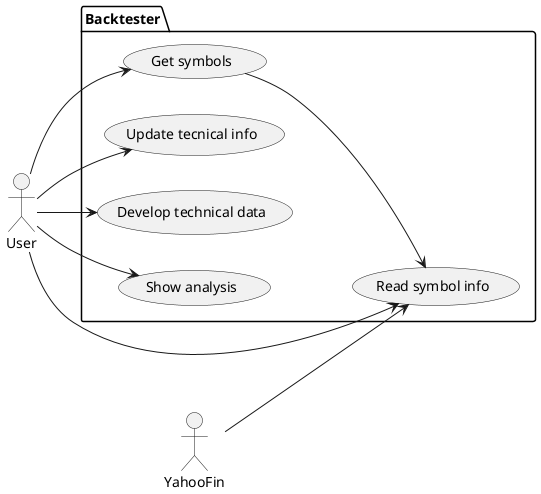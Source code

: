 
@startuml
left to right direction
actor User as u
actor YahooFin as yf
package Backtester {
  usecase "Get symbols" as bt1
  usecase "Read symbol info" as bt2
  usecase "Update tecnical info" as bt3
  usecase "Develop technical data" as bt4
  usecase "Show analysis" as bt5
}

u --> bt1
u --> bt2
yf --> bt2
bt1 --> bt2
u --> bt3
u --> bt4
u --> bt5
@enduml
